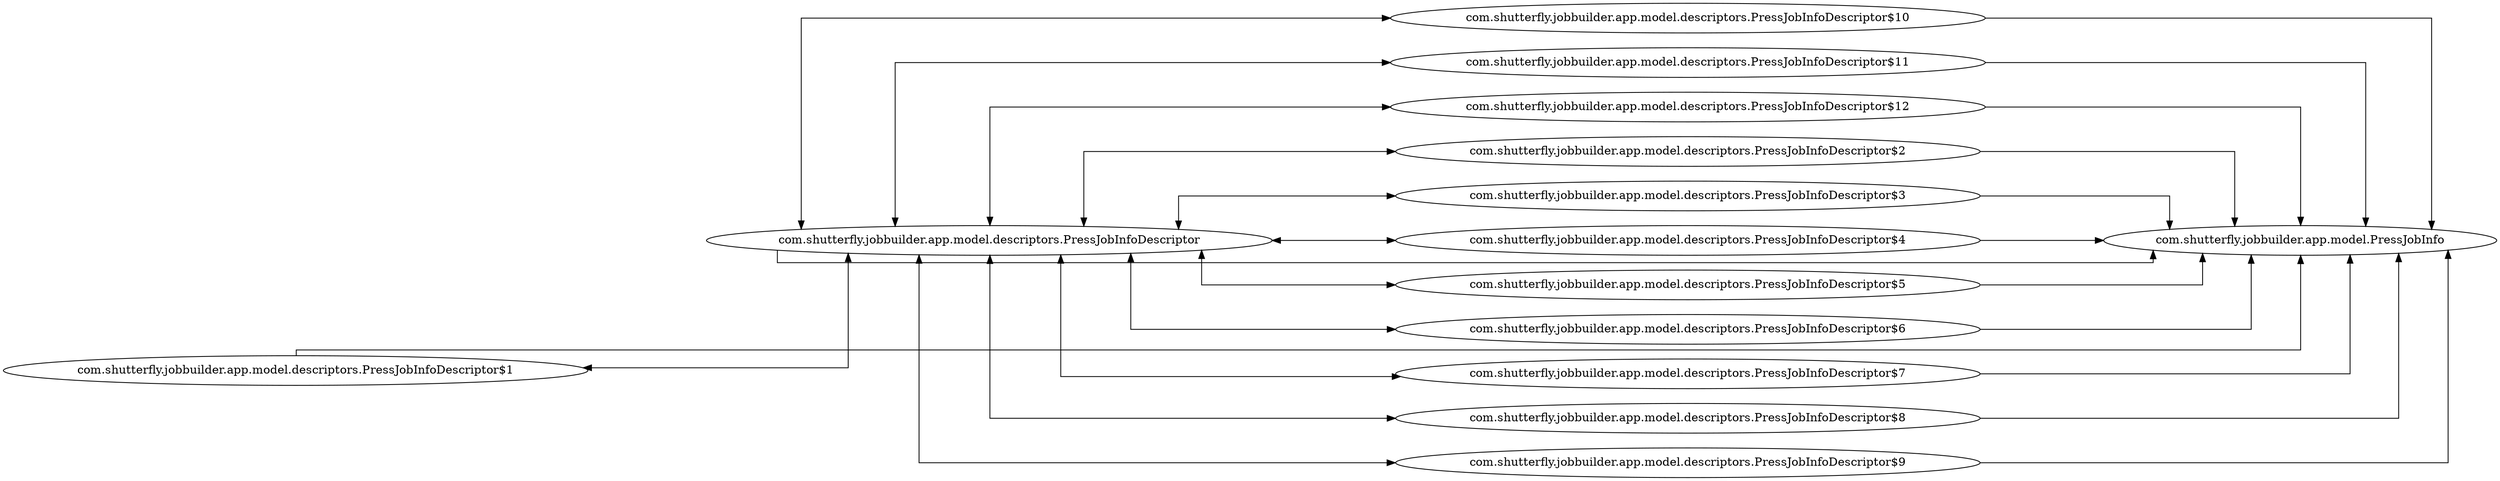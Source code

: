 digraph dependencyGraph {
 concentrate=true;
 rankdir="LR"; 
ranksep="2.0";
"com.shutterfly.jobbuilder.app.model.descriptors.PressJobInfoDescriptor$1"; 
"com.shutterfly.jobbuilder.app.model.descriptors.PressJobInfoDescriptor$1"->"com.shutterfly.jobbuilder.app.model.descriptors.PressJobInfoDescriptor";
"com.shutterfly.jobbuilder.app.model.descriptors.PressJobInfoDescriptor$1"->"com.shutterfly.jobbuilder.app.model.PressJobInfo";
"com.shutterfly.jobbuilder.app.model.descriptors.PressJobInfoDescriptor$10"; 
"com.shutterfly.jobbuilder.app.model.descriptors.PressJobInfoDescriptor$10"->"com.shutterfly.jobbuilder.app.model.descriptors.PressJobInfoDescriptor";
"com.shutterfly.jobbuilder.app.model.descriptors.PressJobInfoDescriptor$10"->"com.shutterfly.jobbuilder.app.model.PressJobInfo";
"com.shutterfly.jobbuilder.app.model.descriptors.PressJobInfoDescriptor$11"; 
"com.shutterfly.jobbuilder.app.model.descriptors.PressJobInfoDescriptor$11"->"com.shutterfly.jobbuilder.app.model.descriptors.PressJobInfoDescriptor";
"com.shutterfly.jobbuilder.app.model.descriptors.PressJobInfoDescriptor$11"->"com.shutterfly.jobbuilder.app.model.PressJobInfo";
"com.shutterfly.jobbuilder.app.model.descriptors.PressJobInfoDescriptor$12"; 
"com.shutterfly.jobbuilder.app.model.descriptors.PressJobInfoDescriptor$12"->"com.shutterfly.jobbuilder.app.model.descriptors.PressJobInfoDescriptor";
"com.shutterfly.jobbuilder.app.model.descriptors.PressJobInfoDescriptor$12"->"com.shutterfly.jobbuilder.app.model.PressJobInfo";
"com.shutterfly.jobbuilder.app.model.descriptors.PressJobInfoDescriptor$2"; 
"com.shutterfly.jobbuilder.app.model.descriptors.PressJobInfoDescriptor$2"->"com.shutterfly.jobbuilder.app.model.descriptors.PressJobInfoDescriptor";
"com.shutterfly.jobbuilder.app.model.descriptors.PressJobInfoDescriptor$2"->"com.shutterfly.jobbuilder.app.model.PressJobInfo";
"com.shutterfly.jobbuilder.app.model.descriptors.PressJobInfoDescriptor$3"; 
"com.shutterfly.jobbuilder.app.model.descriptors.PressJobInfoDescriptor$3"->"com.shutterfly.jobbuilder.app.model.descriptors.PressJobInfoDescriptor";
"com.shutterfly.jobbuilder.app.model.descriptors.PressJobInfoDescriptor$3"->"com.shutterfly.jobbuilder.app.model.PressJobInfo";
"com.shutterfly.jobbuilder.app.model.descriptors.PressJobInfoDescriptor$4"; 
"com.shutterfly.jobbuilder.app.model.descriptors.PressJobInfoDescriptor$4"->"com.shutterfly.jobbuilder.app.model.descriptors.PressJobInfoDescriptor";
"com.shutterfly.jobbuilder.app.model.descriptors.PressJobInfoDescriptor$4"->"com.shutterfly.jobbuilder.app.model.PressJobInfo";
"com.shutterfly.jobbuilder.app.model.descriptors.PressJobInfoDescriptor$5"; 
"com.shutterfly.jobbuilder.app.model.descriptors.PressJobInfoDescriptor$5"->"com.shutterfly.jobbuilder.app.model.descriptors.PressJobInfoDescriptor";
"com.shutterfly.jobbuilder.app.model.descriptors.PressJobInfoDescriptor$5"->"com.shutterfly.jobbuilder.app.model.PressJobInfo";
"com.shutterfly.jobbuilder.app.model.descriptors.PressJobInfoDescriptor$6"; 
"com.shutterfly.jobbuilder.app.model.descriptors.PressJobInfoDescriptor$6"->"com.shutterfly.jobbuilder.app.model.descriptors.PressJobInfoDescriptor";
"com.shutterfly.jobbuilder.app.model.descriptors.PressJobInfoDescriptor$6"->"com.shutterfly.jobbuilder.app.model.PressJobInfo";
"com.shutterfly.jobbuilder.app.model.descriptors.PressJobInfoDescriptor$7"; 
"com.shutterfly.jobbuilder.app.model.descriptors.PressJobInfoDescriptor$7"->"com.shutterfly.jobbuilder.app.model.descriptors.PressJobInfoDescriptor";
"com.shutterfly.jobbuilder.app.model.descriptors.PressJobInfoDescriptor$7"->"com.shutterfly.jobbuilder.app.model.PressJobInfo";
"com.shutterfly.jobbuilder.app.model.descriptors.PressJobInfoDescriptor$8"; 
"com.shutterfly.jobbuilder.app.model.descriptors.PressJobInfoDescriptor$8"->"com.shutterfly.jobbuilder.app.model.descriptors.PressJobInfoDescriptor";
"com.shutterfly.jobbuilder.app.model.descriptors.PressJobInfoDescriptor$8"->"com.shutterfly.jobbuilder.app.model.PressJobInfo";
"com.shutterfly.jobbuilder.app.model.descriptors.PressJobInfoDescriptor$9"; 
"com.shutterfly.jobbuilder.app.model.descriptors.PressJobInfoDescriptor$9"->"com.shutterfly.jobbuilder.app.model.descriptors.PressJobInfoDescriptor";
"com.shutterfly.jobbuilder.app.model.descriptors.PressJobInfoDescriptor$9"->"com.shutterfly.jobbuilder.app.model.PressJobInfo";
"com.shutterfly.jobbuilder.app.model.descriptors.PressJobInfoDescriptor"; 
"com.shutterfly.jobbuilder.app.model.descriptors.PressJobInfoDescriptor"->"com.shutterfly.jobbuilder.app.model.descriptors.PressJobInfoDescriptor$1";
"com.shutterfly.jobbuilder.app.model.descriptors.PressJobInfoDescriptor"->"com.shutterfly.jobbuilder.app.model.descriptors.PressJobInfoDescriptor$2";
"com.shutterfly.jobbuilder.app.model.descriptors.PressJobInfoDescriptor"->"com.shutterfly.jobbuilder.app.model.descriptors.PressJobInfoDescriptor$3";
"com.shutterfly.jobbuilder.app.model.descriptors.PressJobInfoDescriptor"->"com.shutterfly.jobbuilder.app.model.descriptors.PressJobInfoDescriptor$4";
"com.shutterfly.jobbuilder.app.model.descriptors.PressJobInfoDescriptor"->"com.shutterfly.jobbuilder.app.model.descriptors.PressJobInfoDescriptor$5";
"com.shutterfly.jobbuilder.app.model.descriptors.PressJobInfoDescriptor"->"com.shutterfly.jobbuilder.app.model.descriptors.PressJobInfoDescriptor$6";
"com.shutterfly.jobbuilder.app.model.descriptors.PressJobInfoDescriptor"->"com.shutterfly.jobbuilder.app.model.descriptors.PressJobInfoDescriptor$7";
"com.shutterfly.jobbuilder.app.model.descriptors.PressJobInfoDescriptor"->"com.shutterfly.jobbuilder.app.model.descriptors.PressJobInfoDescriptor$8";
"com.shutterfly.jobbuilder.app.model.descriptors.PressJobInfoDescriptor"->"com.shutterfly.jobbuilder.app.model.descriptors.PressJobInfoDescriptor$9";
"com.shutterfly.jobbuilder.app.model.descriptors.PressJobInfoDescriptor"->"com.shutterfly.jobbuilder.app.model.descriptors.PressJobInfoDescriptor$10";
"com.shutterfly.jobbuilder.app.model.descriptors.PressJobInfoDescriptor"->"com.shutterfly.jobbuilder.app.model.descriptors.PressJobInfoDescriptor$11";
"com.shutterfly.jobbuilder.app.model.descriptors.PressJobInfoDescriptor"->"com.shutterfly.jobbuilder.app.model.descriptors.PressJobInfoDescriptor$12";
"com.shutterfly.jobbuilder.app.model.descriptors.PressJobInfoDescriptor"->"com.shutterfly.jobbuilder.app.model.PressJobInfo";
splines="ortho";
}